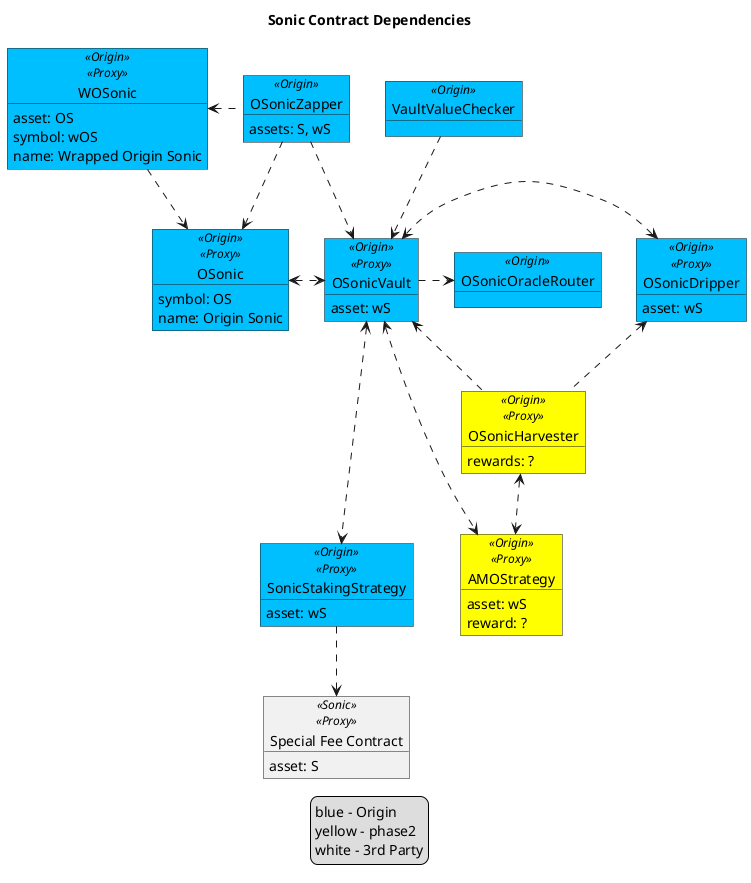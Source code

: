 @startuml

!$originColor = DeepSkyBlue
!$phase2 = Yellow
' !$originColor = WhiteSmoke
!$newColor = LightGreen
!$changedColor = Orange
!$thirdPartyColor = WhiteSmoke

legend
blue - Origin
' green - new
' orange - changed
yellow - phase2
white - 3rd Party
end legend

title "Sonic Contract Dependencies"

object "OSonicZapper" as zap <<Origin>> #$originColor {
    assets: S, wS
}

object "WOSonic" as wos <<Origin>><<Proxy>> #$originColor {
    asset: OS
    symbol: wOS
    name: Wrapped Origin Sonic
}

object "OSonicDripper" as drip <<Origin>><<Proxy>> #$originColor {
    asset: wS
}

object "VaultValueChecker" as checker <<Origin>> #$originColor {
}

object "OSonic" as os <<Origin>><<Proxy>> #$originColor {
    symbol: OS
    name: Origin Sonic
}

object "OSonicVault" as vault <<Origin>><<Proxy>> #$originColor {
    asset: wS
}

object "SonicStakingStrategy" as stakeStrat <<Origin>><<Proxy>> #$originColor {
    asset: wS
}

object "Special Fee Contract" as sfc <<Sonic>><<Proxy>> {
    asset: S
}

object "AMOStrategy" as amoStrat <<Origin>><<Proxy>> #$phase2 {
    asset: wS
    reward: ?
}

object "OSonicHarvester" as harv <<Origin>><<Proxy>> #$phase2 {
    rewards: ?
}

' Oracle
object "OSonicOracleRouter" as router <<Origin>> #DeepSkyBlue {
}

wos <. zap
zap ..> os
zap ..> vault

checker ..> vault

wos ..> os
os <.> vault
vault <.> drip
vault <...> stakeStrat
stakeStrat ..> sfc
vault <...> amoStrat
vault .> router

vault <.. harv 
drip <.. harv 

harv <..> amoStrat


@enduml